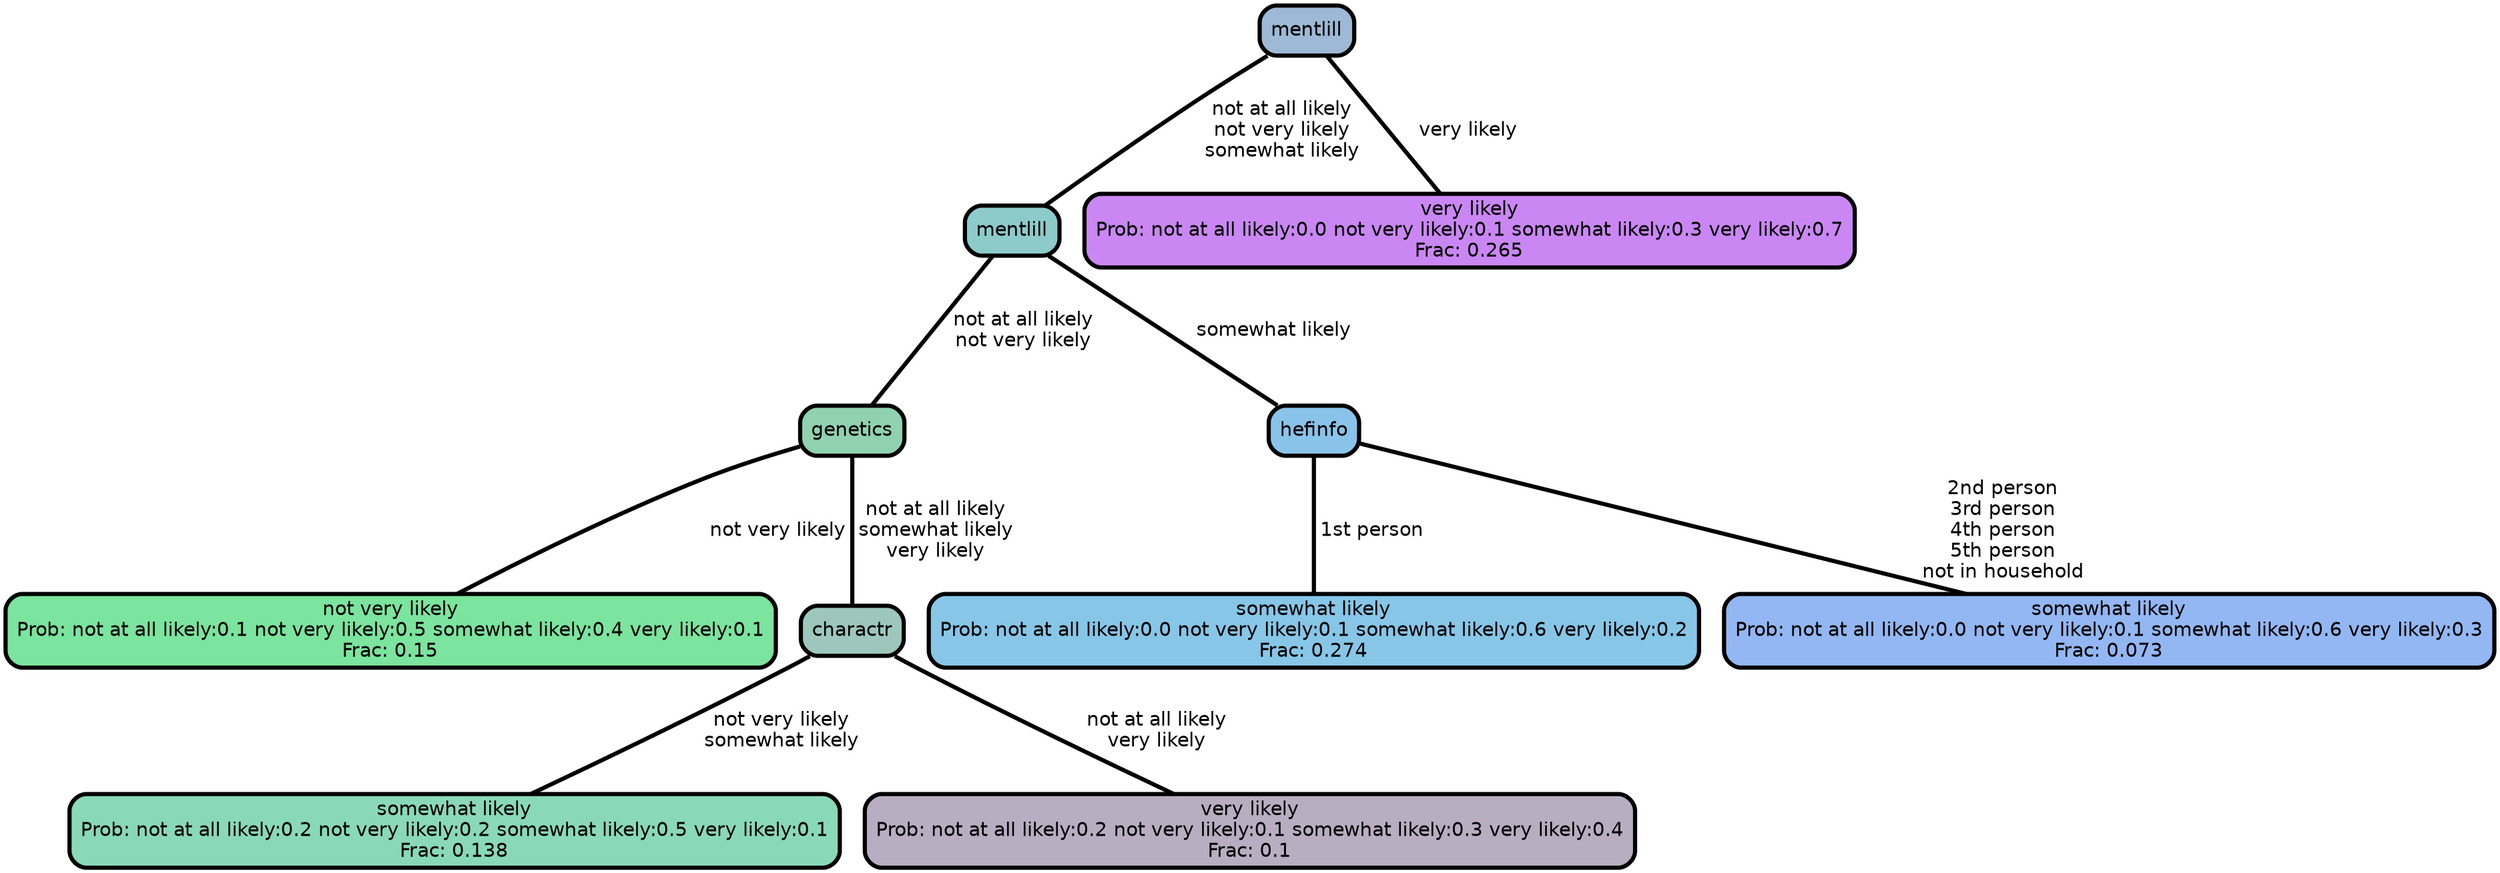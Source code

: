 graph Tree {
node [shape=box, style="filled, rounded",color="black",penwidth="3",fontcolor="black",                 fontname=helvetica] ;
graph [ranksep="0 equally", splines=straight,                 bgcolor=transparent, dpi=200] ;
edge [fontname=helvetica, color=black] ;
0 [label="not very likely
Prob: not at all likely:0.1 not very likely:0.5 somewhat likely:0.4 very likely:0.1
Frac: 0.15", fillcolor="#7be49e"] ;
1 [label="genetics", fillcolor="#90d2b0"] ;
2 [label="somewhat likely
Prob: not at all likely:0.2 not very likely:0.2 somewhat likely:0.5 very likely:0.1
Frac: 0.138", fillcolor="#89d9b8"] ;
3 [label="charactr", fillcolor="#9dc7bc"] ;
4 [label="very likely
Prob: not at all likely:0.2 not very likely:0.1 somewhat likely:0.3 very likely:0.4
Frac: 0.1", fillcolor="#b9aec1"] ;
5 [label="mentlill", fillcolor="#8dcbcb"] ;
6 [label="somewhat likely
Prob: not at all likely:0.0 not very likely:0.1 somewhat likely:0.6 very likely:0.2
Frac: 0.274", fillcolor="#87c6e7"] ;
7 [label="hefinfo", fillcolor="#8ac3e9"] ;
8 [label="somewhat likely
Prob: not at all likely:0.0 not very likely:0.1 somewhat likely:0.6 very likely:0.3
Frac: 0.073", fillcolor="#93b7f2"] ;
9 [label="mentlill", fillcolor="#9db9d6"] ;
10 [label="very likely
Prob: not at all likely:0.0 not very likely:0.1 somewhat likely:0.3 very likely:0.7
Frac: 0.265", fillcolor="#ca87f3"] ;
1 -- 0 [label=" not very likely",penwidth=3] ;
1 -- 3 [label=" not at all likely\n somewhat likely\n very likely",penwidth=3] ;
3 -- 2 [label=" not very likely\n somewhat likely",penwidth=3] ;
3 -- 4 [label=" not at all likely\n very likely",penwidth=3] ;
5 -- 1 [label=" not at all likely\n not very likely",penwidth=3] ;
5 -- 7 [label=" somewhat likely",penwidth=3] ;
7 -- 6 [label=" 1st person",penwidth=3] ;
7 -- 8 [label=" 2nd person\n 3rd person\n 4th person\n 5th person\n not in household",penwidth=3] ;
9 -- 5 [label=" not at all likely\n not very likely\n somewhat likely",penwidth=3] ;
9 -- 10 [label=" very likely",penwidth=3] ;
{rank = same;}}